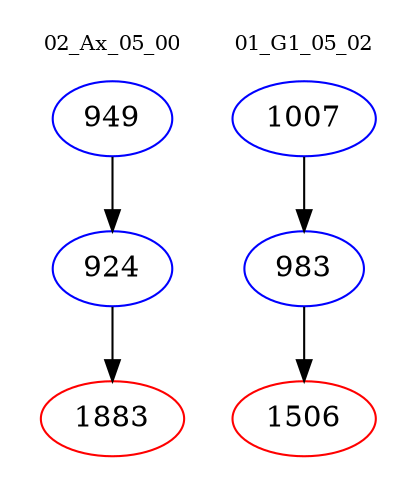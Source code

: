 digraph{
subgraph cluster_0 {
color = white
label = "02_Ax_05_00";
fontsize=10;
T0_949 [label="949", color="blue"]
T0_949 -> T0_924 [color="black"]
T0_924 [label="924", color="blue"]
T0_924 -> T0_1883 [color="black"]
T0_1883 [label="1883", color="red"]
}
subgraph cluster_1 {
color = white
label = "01_G1_05_02";
fontsize=10;
T1_1007 [label="1007", color="blue"]
T1_1007 -> T1_983 [color="black"]
T1_983 [label="983", color="blue"]
T1_983 -> T1_1506 [color="black"]
T1_1506 [label="1506", color="red"]
}
}
